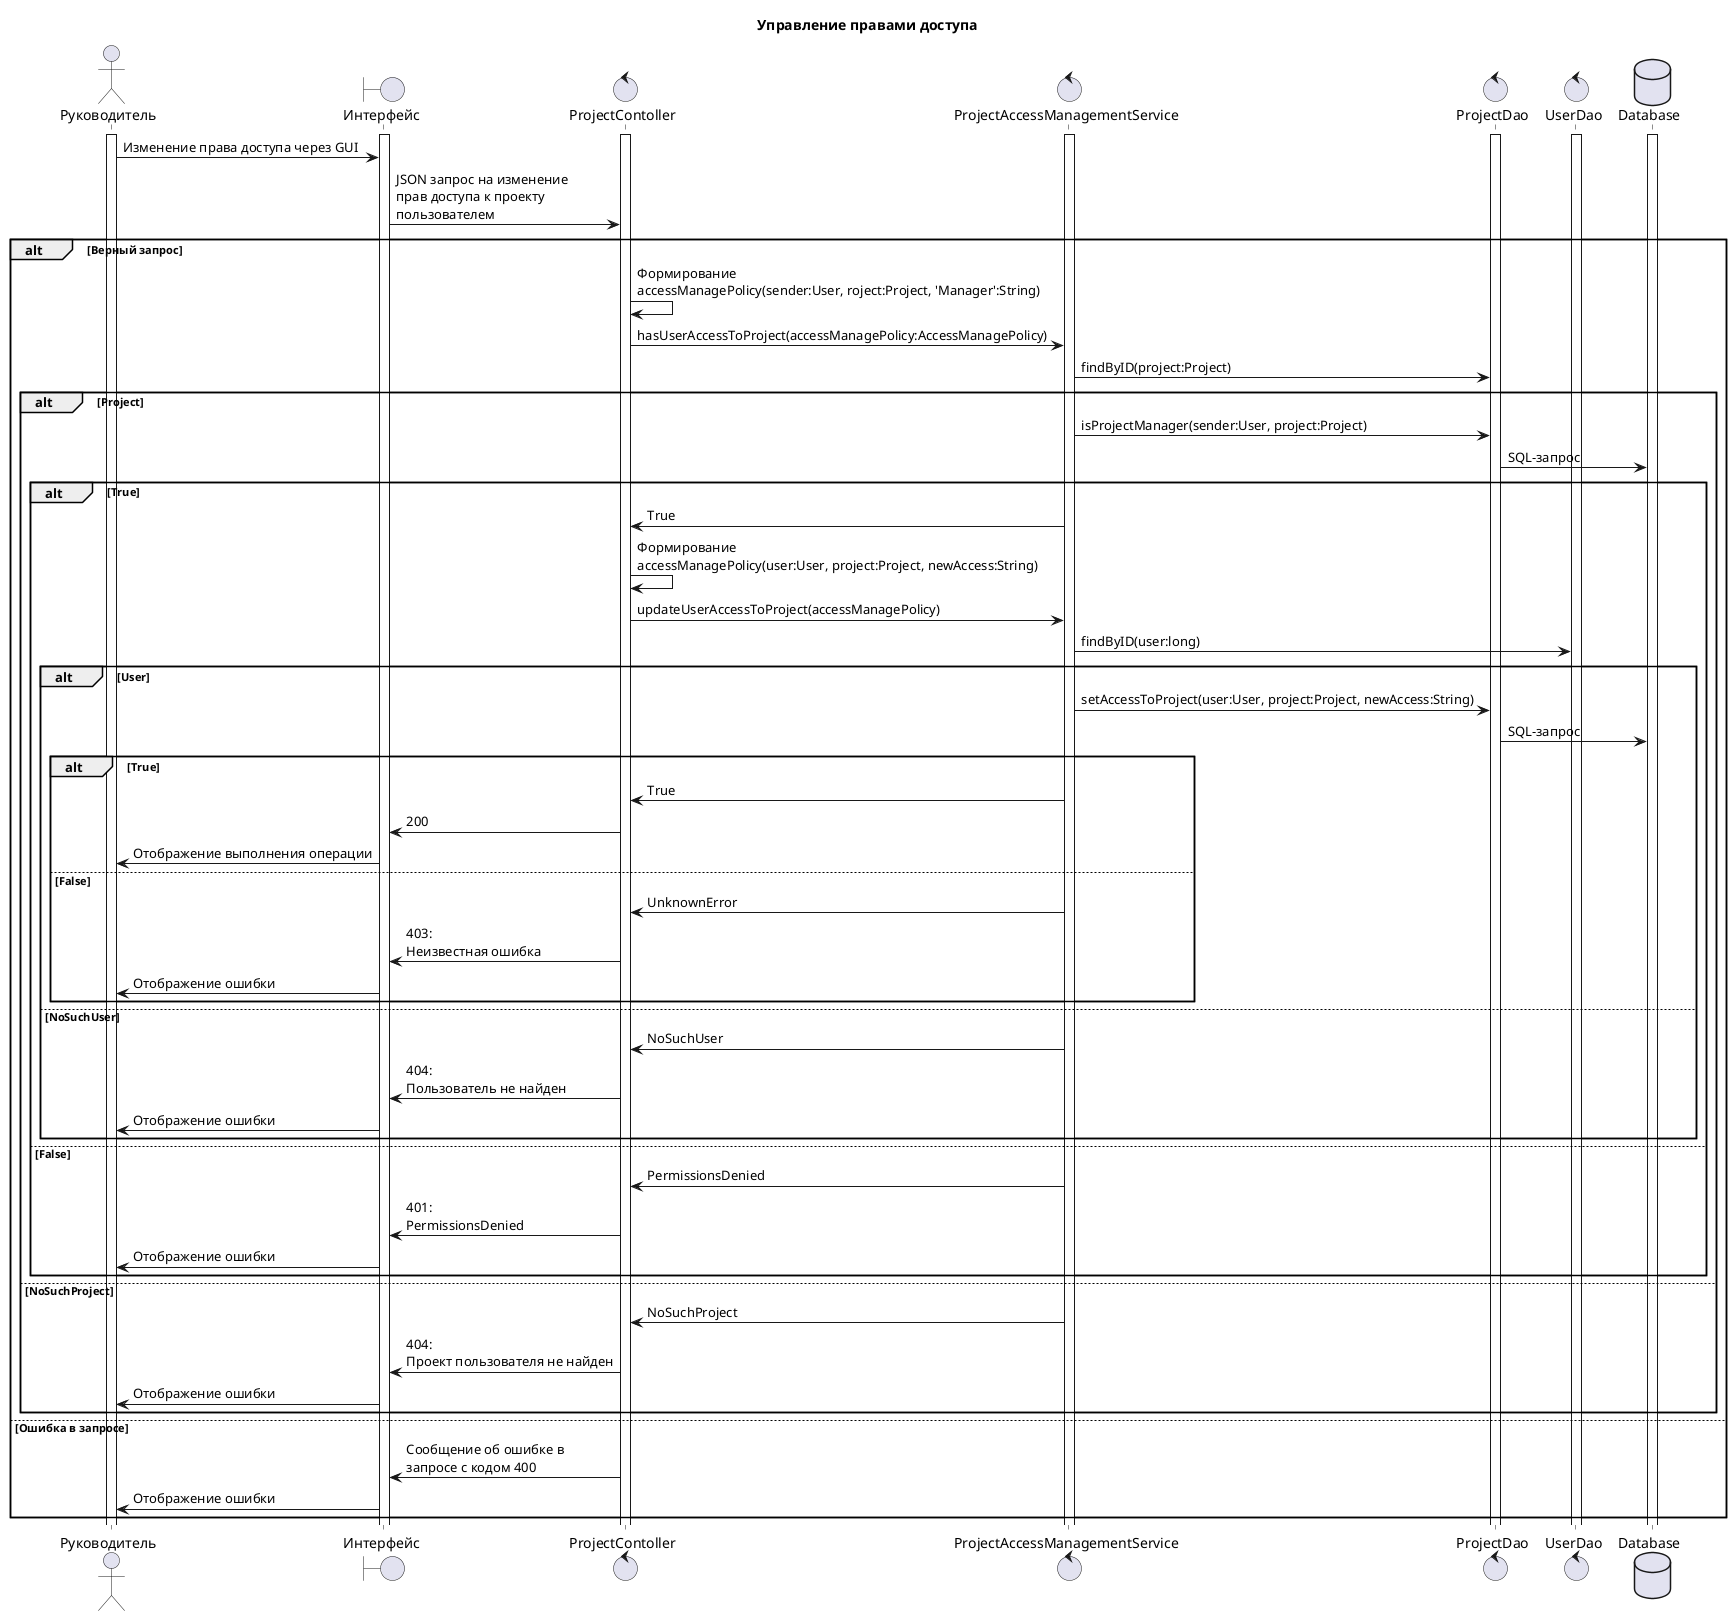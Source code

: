 @startuml sequence
title Управление правами доступа

actor Руководитель as user
boundary "Интерфейс" as site
control ProjectContoller as pcont
control ProjectAccessManagementService as amserv
control ProjectDao as pdao 
control UserDao as udao
database Database as db

activate user
activate site
activate db
activate pcont
activate amserv
activate pdao
activate udao

user -> site : Изменение права доступа через GUI
site -> pcont : JSON запрос на изменение\nправ доступа к проекту\nпользователем


alt Верный запрос
    pcont -> pcont : Формирование\naccessManagePolicy(sender:User, roject:Project, 'Manager':String)
    pcont -> amserv : hasUserAccessToProject(accessManagePolicy:AccessManagePolicy)
    amserv -> pdao : findByID(project:Project)
    alt Project
        amserv -> pdao : isProjectManager(sender:User, project:Project)
        pdao -> db : SQL-запрос
        alt True
            pcont <- amserv : True
            pcont -> pcont : Формирование\naccessManagePolicy(user:User, project:Project, newAccess:String)
            pcont -> amserv: updateUserAccessToProject(accessManagePolicy)
            amserv -> udao : findByID(user:long)
            alt User
                amserv -> pdao : setAccessToProject(user:User, project:Project, newAccess:String)
                pdao -> db : SQL-запрос
                alt True
                    pcont <- amserv : True
                    site <- pcont : 200
                    user <- site : Отображение выполнения операции
                else False
                    pcont <- amserv : UnknownError 
                    site <- pcont : 403:\nНеизвестная ошибка
                    user <- site : Отображение ошибки
                end
            else NoSuchUser
                pcont <- amserv : NoSuchUser
                site <- pcont : 404:\nПользователь не найден
                user <- site : Отображение ошибки
            end
        
        else False
            pcont <- amserv : PermissionsDenied
            site <- pcont : 401:\nPermissionsDenied
            user <- site : Отображение ошибки
        end
    else NoSuchProject
        pcont <- amserv : NoSuchProject
        site <- pcont : 404:\nПроект пользователя не найден
        user <- site : Отображение ошибки
    end
    
else Ошибка в запросе
    pcont -> site : Сообщение об ошибке в\nзапросе с кодом 400
    user <- site : Отображение ошибки
end


@enduml